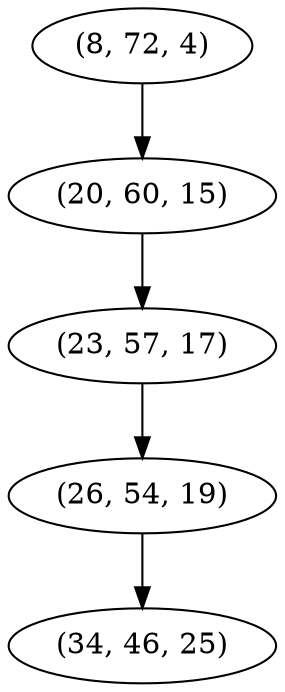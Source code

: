 digraph tree {
    "(8, 72, 4)";
    "(20, 60, 15)";
    "(23, 57, 17)";
    "(26, 54, 19)";
    "(34, 46, 25)";
    "(8, 72, 4)" -> "(20, 60, 15)";
    "(20, 60, 15)" -> "(23, 57, 17)";
    "(23, 57, 17)" -> "(26, 54, 19)";
    "(26, 54, 19)" -> "(34, 46, 25)";
}
